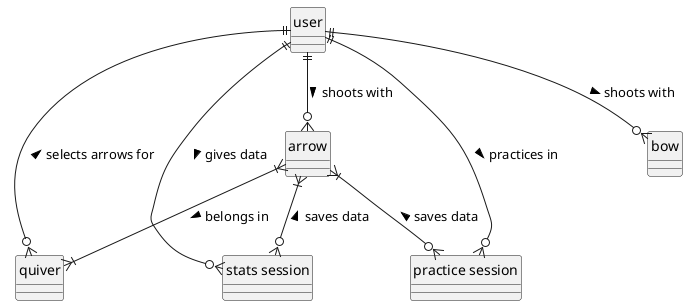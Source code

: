 @startuml mpd

hide circle

entity "user" as User{
    
}

entity "arrow" as Arrow {

}

entity "quiver" as Quiver{

}

entity "bow" as Bow{

}

entity "practice session" as PracticeSession{

}

entity "stats session" as StatsSession{

}

User ||--o{ Arrow : shoots with >
User ||--o{ Bow : shoots with >
User ||--o{ PracticeSession : practices in >
User ||--o{ StatsSession : gives data >
User ||--o{ Quiver : selects arrows for <

Arrow }|--|{ Quiver : belongs in >
Arrow }|--o{ PracticeSession : saves data <
Arrow }|--o{ StatsSession : saves data <
@enduml